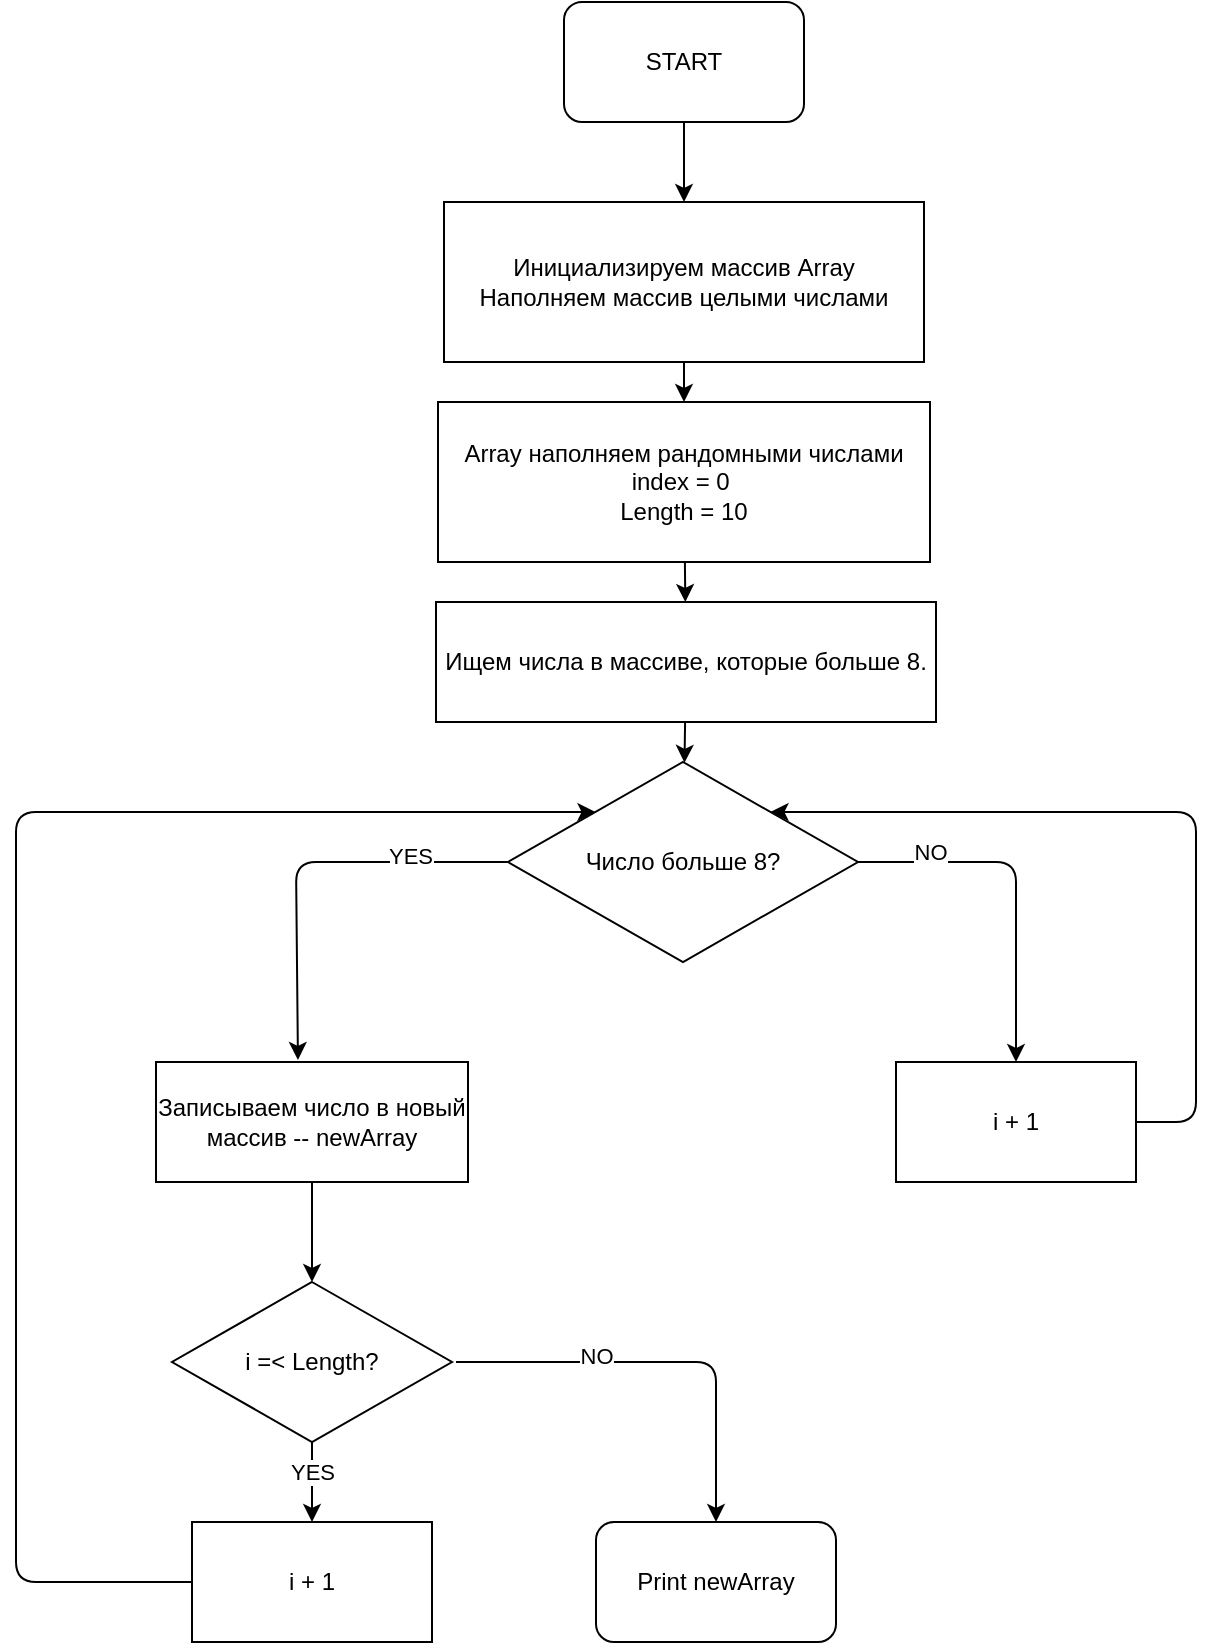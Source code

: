 <mxfile>
    <diagram id="y8lnYMMWXa00Csx52o4p" name="Страница 1">
        <mxGraphModel dx="748" dy="436" grid="1" gridSize="10" guides="1" tooltips="1" connect="1" arrows="1" fold="1" page="1" pageScale="1" pageWidth="827" pageHeight="1169" math="0" shadow="0">
            <root>
                <mxCell id="0"/>
                <mxCell id="1" parent="0"/>
                <mxCell id="4" value="" style="edgeStyle=none;html=1;" edge="1" parent="1" source="2" target="3">
                    <mxGeometry relative="1" as="geometry"/>
                </mxCell>
                <mxCell id="2" value="START" style="rounded=1;whiteSpace=wrap;html=1;" vertex="1" parent="1">
                    <mxGeometry x="354" y="50" width="120" height="60" as="geometry"/>
                </mxCell>
                <mxCell id="6" value="" style="edgeStyle=none;html=1;" edge="1" parent="1" source="3" target="5">
                    <mxGeometry relative="1" as="geometry"/>
                </mxCell>
                <mxCell id="3" value="Инициализируем массив Array&lt;br&gt;Наполняем массив целыми числами" style="rounded=0;whiteSpace=wrap;html=1;" vertex="1" parent="1">
                    <mxGeometry x="294" y="150" width="240" height="80" as="geometry"/>
                </mxCell>
                <mxCell id="8" value="" style="edgeStyle=none;html=1;" edge="1" parent="1" source="5" target="7">
                    <mxGeometry relative="1" as="geometry"/>
                </mxCell>
                <mxCell id="5" value="Array наполняем рандомными числами&lt;br&gt;index = 0&amp;nbsp;&lt;br&gt;Length = 10" style="rounded=0;whiteSpace=wrap;html=1;" vertex="1" parent="1">
                    <mxGeometry x="291" y="250" width="246" height="80" as="geometry"/>
                </mxCell>
                <mxCell id="10" value="" style="edgeStyle=none;html=1;" edge="1" parent="1" source="7" target="9">
                    <mxGeometry relative="1" as="geometry"/>
                </mxCell>
                <mxCell id="7" value="Ищем числа в массиве, которые больше 8." style="rounded=0;whiteSpace=wrap;html=1;" vertex="1" parent="1">
                    <mxGeometry x="290" y="350" width="250" height="60" as="geometry"/>
                </mxCell>
                <mxCell id="23" value="" style="edgeStyle=none;html=1;" edge="1" parent="1" source="9" target="22">
                    <mxGeometry relative="1" as="geometry">
                        <Array as="points">
                            <mxPoint x="580" y="480"/>
                        </Array>
                    </mxGeometry>
                </mxCell>
                <mxCell id="24" value="NO" style="edgeLabel;html=1;align=center;verticalAlign=middle;resizable=0;points=[];" vertex="1" connectable="0" parent="23">
                    <mxGeometry x="-0.601" y="5" relative="1" as="geometry">
                        <mxPoint as="offset"/>
                    </mxGeometry>
                </mxCell>
                <mxCell id="9" value="Число больше 8?" style="rhombus;whiteSpace=wrap;html=1;" vertex="1" parent="1">
                    <mxGeometry x="326" y="430" width="175" height="100" as="geometry"/>
                </mxCell>
                <mxCell id="16" value="" style="edgeStyle=none;html=1;" edge="1" parent="1" source="11" target="15">
                    <mxGeometry relative="1" as="geometry"/>
                </mxCell>
                <mxCell id="11" value="Записываем число в новый массив -- newArray" style="rounded=0;whiteSpace=wrap;html=1;" vertex="1" parent="1">
                    <mxGeometry x="150" y="580" width="156" height="60" as="geometry"/>
                </mxCell>
                <mxCell id="12" value="" style="endArrow=classic;html=1;exitX=0;exitY=0.5;exitDx=0;exitDy=0;entryX=0.455;entryY=-0.017;entryDx=0;entryDy=0;entryPerimeter=0;" edge="1" parent="1" source="9" target="11">
                    <mxGeometry width="50" height="50" relative="1" as="geometry">
                        <mxPoint x="244" y="490" as="sourcePoint"/>
                        <mxPoint x="240" y="480" as="targetPoint"/>
                        <Array as="points">
                            <mxPoint x="220" y="480"/>
                        </Array>
                    </mxGeometry>
                </mxCell>
                <mxCell id="25" value="YES" style="edgeLabel;html=1;align=center;verticalAlign=middle;resizable=0;points=[];" vertex="1" connectable="0" parent="12">
                    <mxGeometry x="-0.519" y="-3" relative="1" as="geometry">
                        <mxPoint as="offset"/>
                    </mxGeometry>
                </mxCell>
                <mxCell id="18" value="" style="edgeStyle=none;html=1;" edge="1" parent="1" source="15" target="17">
                    <mxGeometry relative="1" as="geometry"/>
                </mxCell>
                <mxCell id="19" value="YES" style="edgeLabel;html=1;align=center;verticalAlign=middle;resizable=0;points=[];" vertex="1" connectable="0" parent="18">
                    <mxGeometry x="-0.263" relative="1" as="geometry">
                        <mxPoint as="offset"/>
                    </mxGeometry>
                </mxCell>
                <mxCell id="15" value="i =&amp;lt; Length?" style="rhombus;whiteSpace=wrap;html=1;" vertex="1" parent="1">
                    <mxGeometry x="158" y="690" width="140" height="80" as="geometry"/>
                </mxCell>
                <mxCell id="17" value="i + 1" style="rounded=0;whiteSpace=wrap;html=1;" vertex="1" parent="1">
                    <mxGeometry x="168" y="810" width="120" height="60" as="geometry"/>
                </mxCell>
                <mxCell id="20" value="" style="endArrow=classic;html=1;exitX=0;exitY=0.5;exitDx=0;exitDy=0;entryX=0;entryY=0;entryDx=0;entryDy=0;" edge="1" parent="1" source="17" target="9">
                    <mxGeometry width="50" height="50" relative="1" as="geometry">
                        <mxPoint x="120" y="870" as="sourcePoint"/>
                        <mxPoint x="80" y="440" as="targetPoint"/>
                        <Array as="points">
                            <mxPoint x="80" y="840"/>
                            <mxPoint x="80" y="455"/>
                        </Array>
                    </mxGeometry>
                </mxCell>
                <mxCell id="22" value="i + 1" style="rounded=0;whiteSpace=wrap;html=1;" vertex="1" parent="1">
                    <mxGeometry x="520" y="580" width="120" height="60" as="geometry"/>
                </mxCell>
                <mxCell id="26" value="" style="endArrow=classic;html=1;exitX=1;exitY=0.5;exitDx=0;exitDy=0;entryX=1;entryY=0;entryDx=0;entryDy=0;" edge="1" parent="1" source="22" target="9">
                    <mxGeometry width="50" height="50" relative="1" as="geometry">
                        <mxPoint x="520" y="660" as="sourcePoint"/>
                        <mxPoint x="670" y="480" as="targetPoint"/>
                        <Array as="points">
                            <mxPoint x="670" y="610"/>
                            <mxPoint x="670" y="455"/>
                        </Array>
                    </mxGeometry>
                </mxCell>
                <mxCell id="28" value="Print newArray" style="rounded=1;whiteSpace=wrap;html=1;" vertex="1" parent="1">
                    <mxGeometry x="370" y="810" width="120" height="60" as="geometry"/>
                </mxCell>
                <mxCell id="29" value="" style="endArrow=classic;html=1;entryX=0.5;entryY=0;entryDx=0;entryDy=0;" edge="1" parent="1" target="28">
                    <mxGeometry width="50" height="50" relative="1" as="geometry">
                        <mxPoint x="300" y="730" as="sourcePoint"/>
                        <mxPoint x="470" y="690" as="targetPoint"/>
                        <Array as="points">
                            <mxPoint x="430" y="730"/>
                        </Array>
                    </mxGeometry>
                </mxCell>
                <mxCell id="30" value="NO" style="edgeLabel;html=1;align=center;verticalAlign=middle;resizable=0;points=[];" vertex="1" connectable="0" parent="29">
                    <mxGeometry x="-0.337" y="3" relative="1" as="geometry">
                        <mxPoint as="offset"/>
                    </mxGeometry>
                </mxCell>
            </root>
        </mxGraphModel>
    </diagram>
</mxfile>